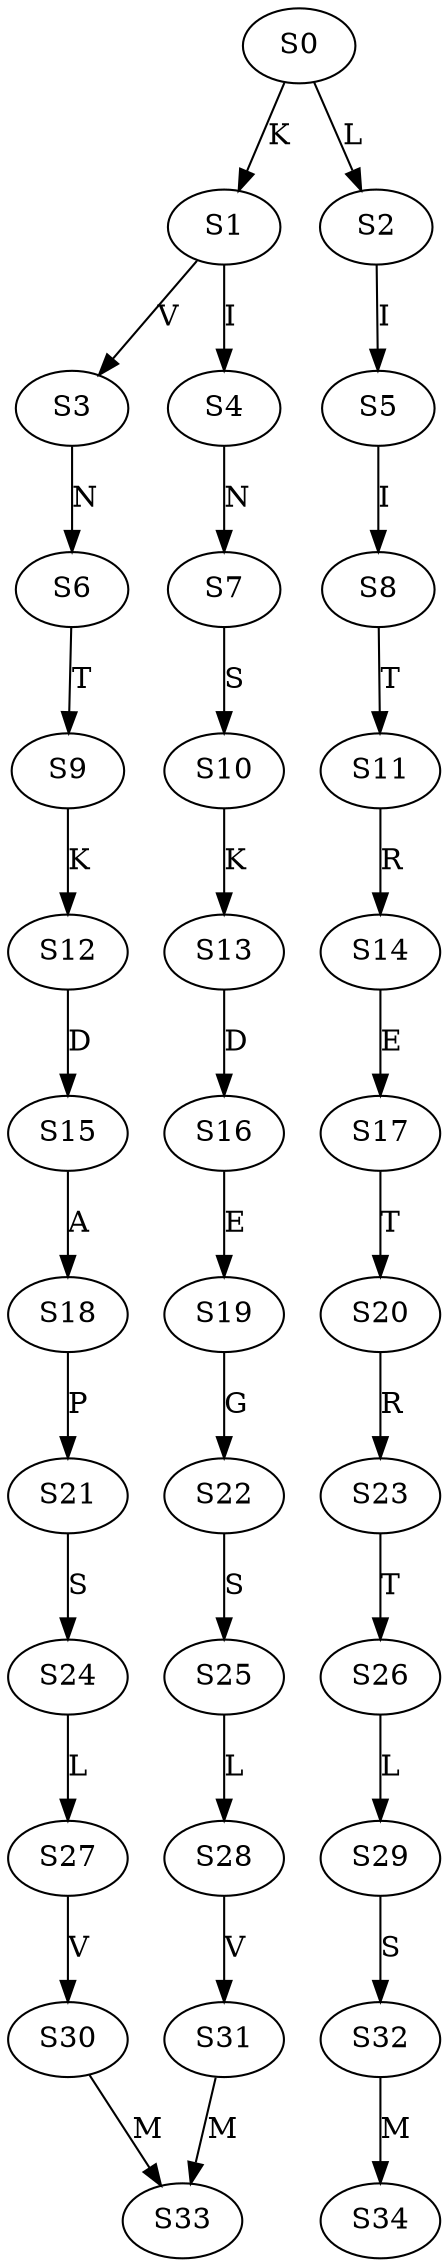 strict digraph  {
	S0 -> S1 [ label = K ];
	S0 -> S2 [ label = L ];
	S1 -> S3 [ label = V ];
	S1 -> S4 [ label = I ];
	S2 -> S5 [ label = I ];
	S3 -> S6 [ label = N ];
	S4 -> S7 [ label = N ];
	S5 -> S8 [ label = I ];
	S6 -> S9 [ label = T ];
	S7 -> S10 [ label = S ];
	S8 -> S11 [ label = T ];
	S9 -> S12 [ label = K ];
	S10 -> S13 [ label = K ];
	S11 -> S14 [ label = R ];
	S12 -> S15 [ label = D ];
	S13 -> S16 [ label = D ];
	S14 -> S17 [ label = E ];
	S15 -> S18 [ label = A ];
	S16 -> S19 [ label = E ];
	S17 -> S20 [ label = T ];
	S18 -> S21 [ label = P ];
	S19 -> S22 [ label = G ];
	S20 -> S23 [ label = R ];
	S21 -> S24 [ label = S ];
	S22 -> S25 [ label = S ];
	S23 -> S26 [ label = T ];
	S24 -> S27 [ label = L ];
	S25 -> S28 [ label = L ];
	S26 -> S29 [ label = L ];
	S27 -> S30 [ label = V ];
	S28 -> S31 [ label = V ];
	S29 -> S32 [ label = S ];
	S30 -> S33 [ label = M ];
	S31 -> S33 [ label = M ];
	S32 -> S34 [ label = M ];
}
